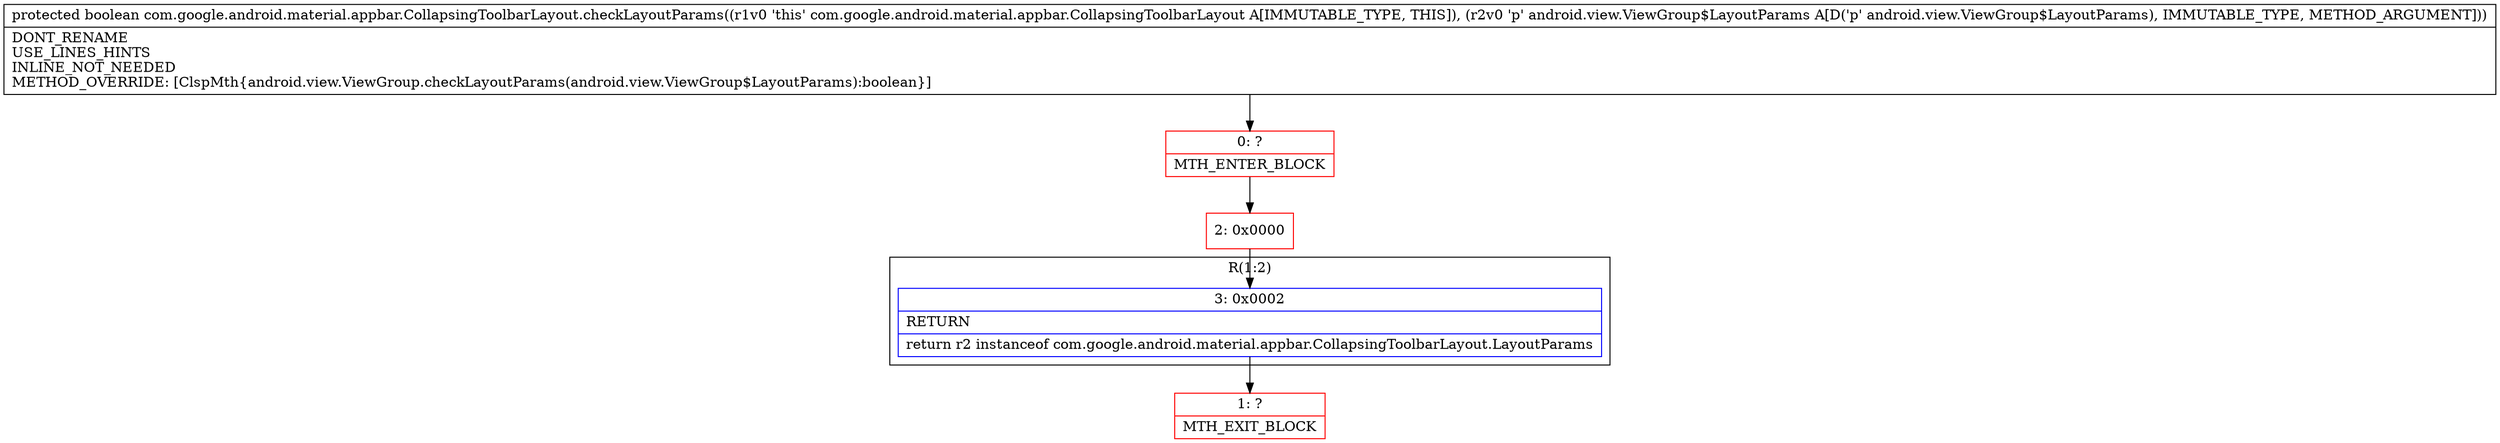 digraph "CFG forcom.google.android.material.appbar.CollapsingToolbarLayout.checkLayoutParams(Landroid\/view\/ViewGroup$LayoutParams;)Z" {
subgraph cluster_Region_421161702 {
label = "R(1:2)";
node [shape=record,color=blue];
Node_3 [shape=record,label="{3\:\ 0x0002|RETURN\l|return r2 instanceof com.google.android.material.appbar.CollapsingToolbarLayout.LayoutParams\l}"];
}
Node_0 [shape=record,color=red,label="{0\:\ ?|MTH_ENTER_BLOCK\l}"];
Node_2 [shape=record,color=red,label="{2\:\ 0x0000}"];
Node_1 [shape=record,color=red,label="{1\:\ ?|MTH_EXIT_BLOCK\l}"];
MethodNode[shape=record,label="{protected boolean com.google.android.material.appbar.CollapsingToolbarLayout.checkLayoutParams((r1v0 'this' com.google.android.material.appbar.CollapsingToolbarLayout A[IMMUTABLE_TYPE, THIS]), (r2v0 'p' android.view.ViewGroup$LayoutParams A[D('p' android.view.ViewGroup$LayoutParams), IMMUTABLE_TYPE, METHOD_ARGUMENT]))  | DONT_RENAME\lUSE_LINES_HINTS\lINLINE_NOT_NEEDED\lMETHOD_OVERRIDE: [ClspMth\{android.view.ViewGroup.checkLayoutParams(android.view.ViewGroup$LayoutParams):boolean\}]\l}"];
MethodNode -> Node_0;Node_3 -> Node_1;
Node_0 -> Node_2;
Node_2 -> Node_3;
}

